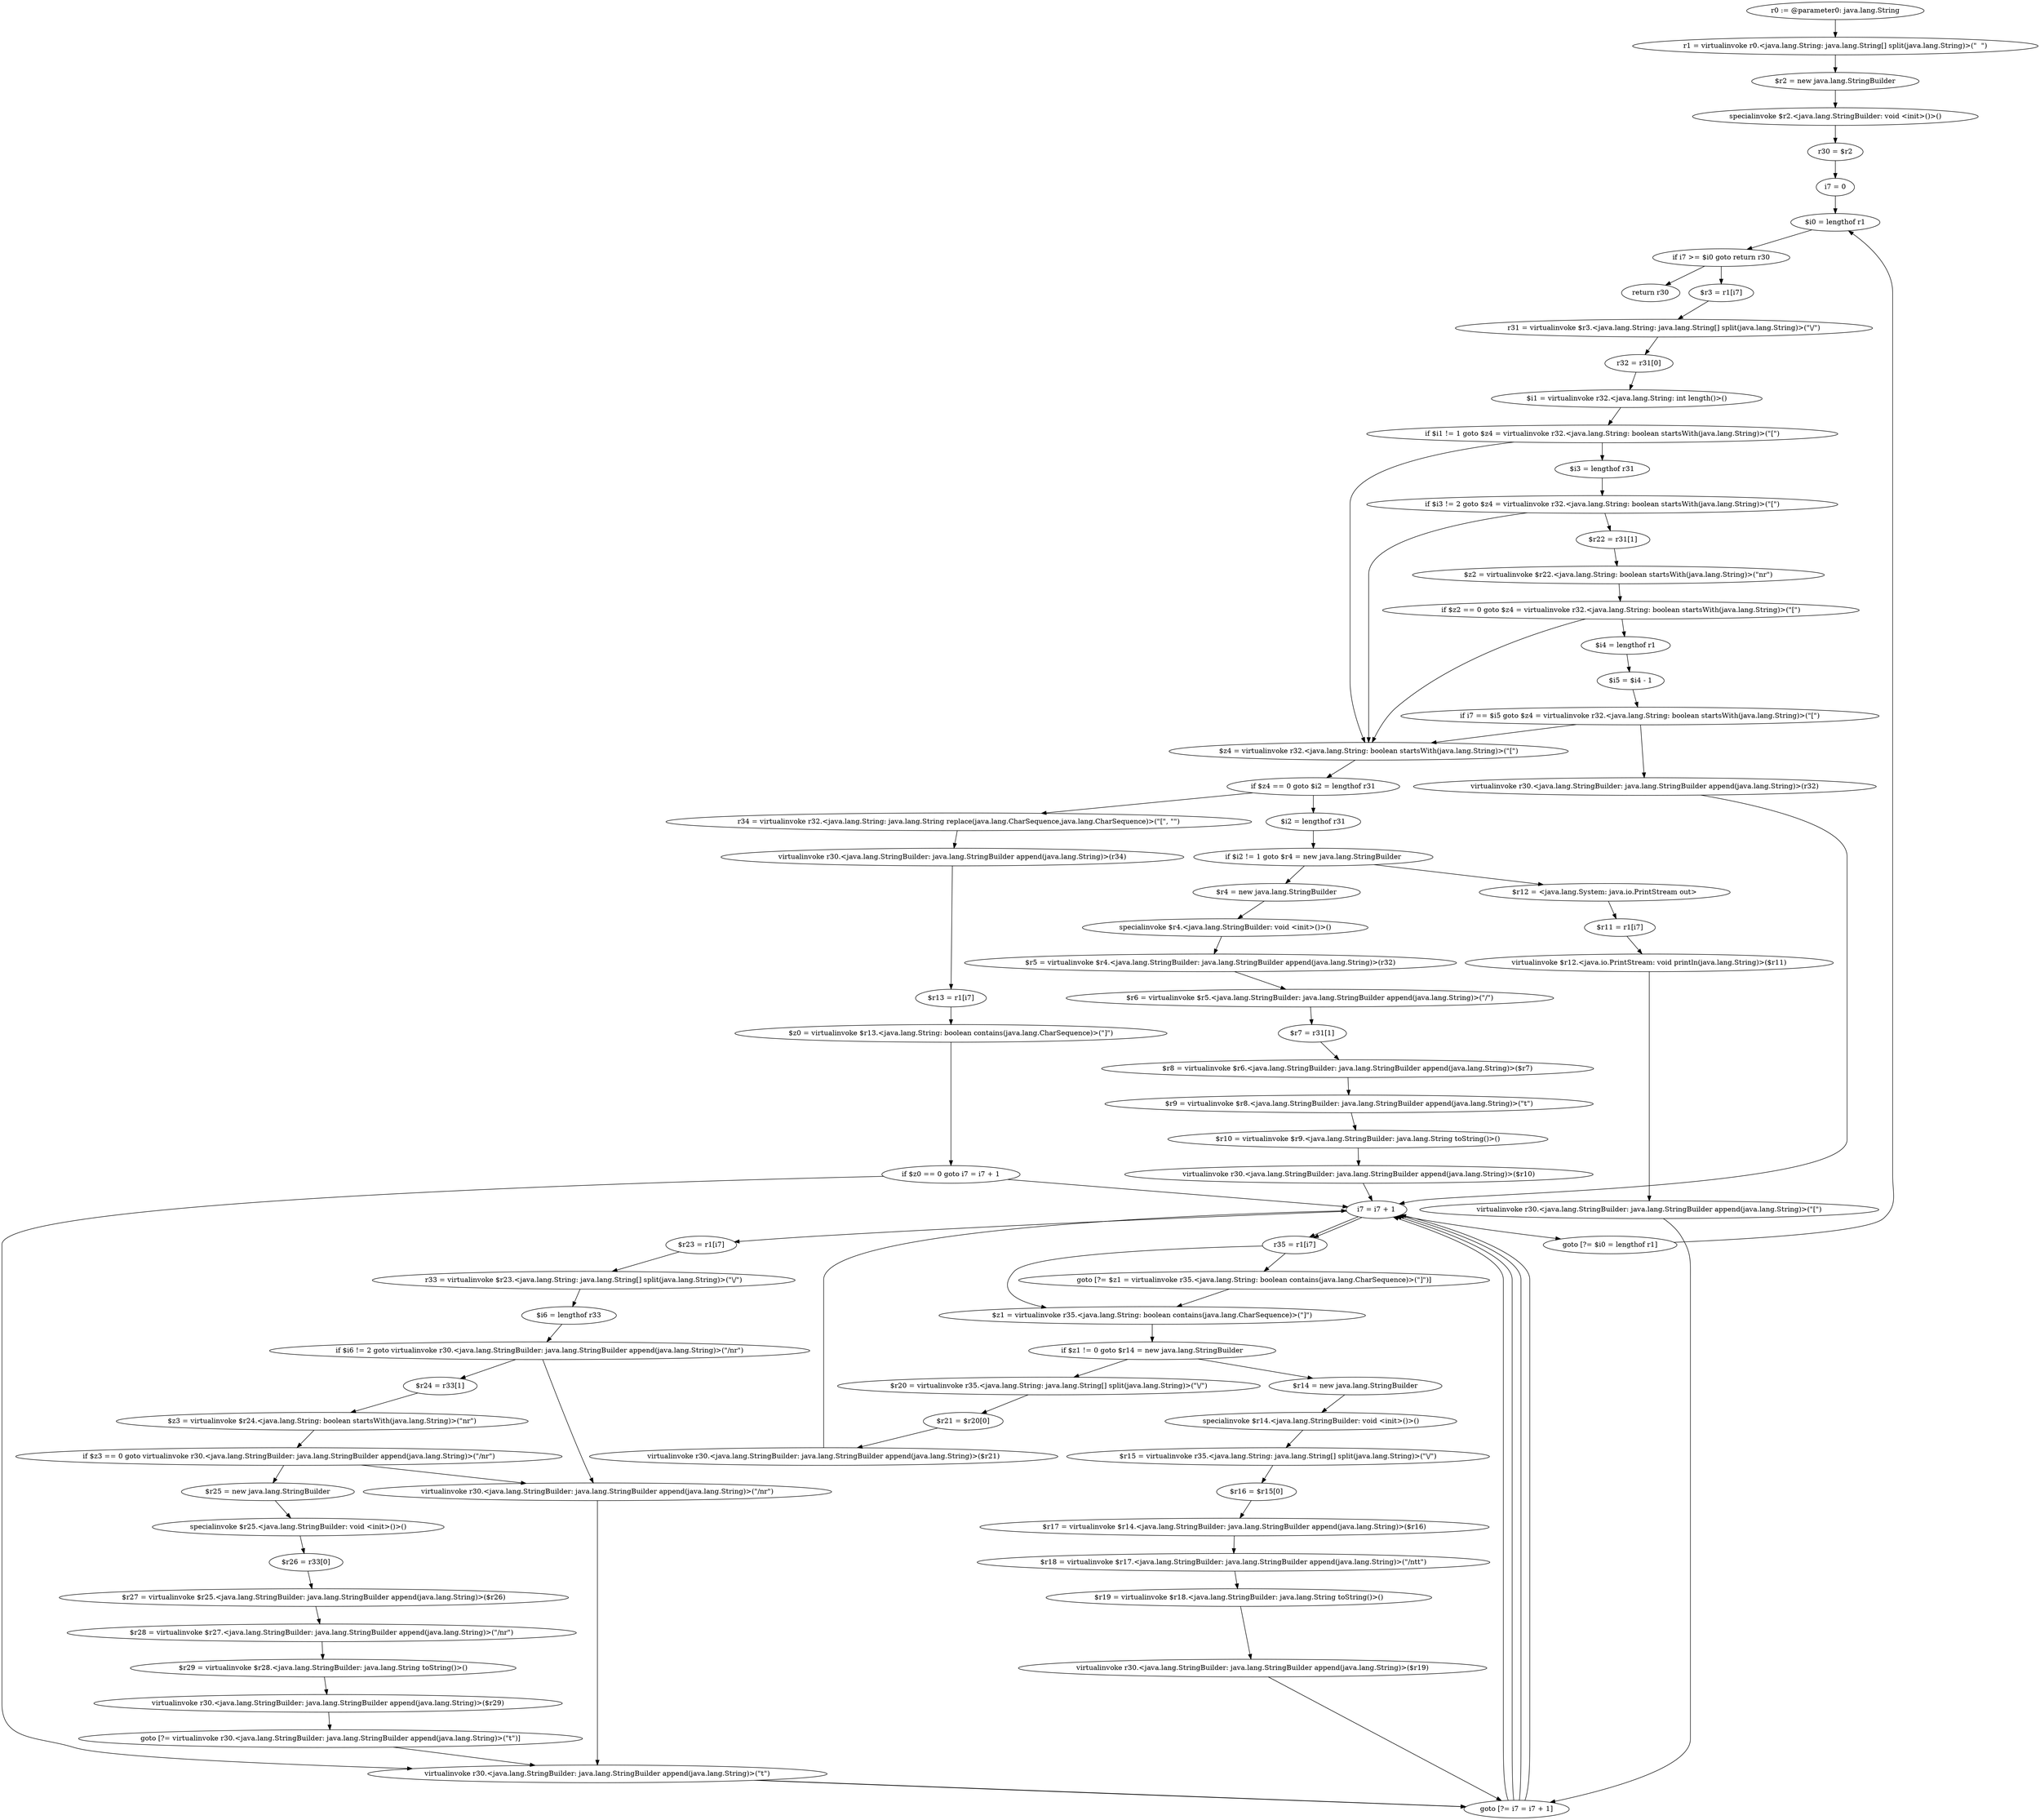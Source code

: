 digraph "unitGraph" {
    "r0 := @parameter0: java.lang.String"
    "r1 = virtualinvoke r0.<java.lang.String: java.lang.String[] split(java.lang.String)>(\"  \")"
    "$r2 = new java.lang.StringBuilder"
    "specialinvoke $r2.<java.lang.StringBuilder: void <init>()>()"
    "r30 = $r2"
    "i7 = 0"
    "$i0 = lengthof r1"
    "if i7 >= $i0 goto return r30"
    "$r3 = r1[i7]"
    "r31 = virtualinvoke $r3.<java.lang.String: java.lang.String[] split(java.lang.String)>(\"\\/\")"
    "r32 = r31[0]"
    "$i1 = virtualinvoke r32.<java.lang.String: int length()>()"
    "if $i1 != 1 goto $z4 = virtualinvoke r32.<java.lang.String: boolean startsWith(java.lang.String)>(\"[\")"
    "$i3 = lengthof r31"
    "if $i3 != 2 goto $z4 = virtualinvoke r32.<java.lang.String: boolean startsWith(java.lang.String)>(\"[\")"
    "$r22 = r31[1]"
    "$z2 = virtualinvoke $r22.<java.lang.String: boolean startsWith(java.lang.String)>(\"nr\")"
    "if $z2 == 0 goto $z4 = virtualinvoke r32.<java.lang.String: boolean startsWith(java.lang.String)>(\"[\")"
    "$i4 = lengthof r1"
    "$i5 = $i4 - 1"
    "if i7 == $i5 goto $z4 = virtualinvoke r32.<java.lang.String: boolean startsWith(java.lang.String)>(\"[\")"
    "virtualinvoke r30.<java.lang.StringBuilder: java.lang.StringBuilder append(java.lang.String)>(r32)"
    "i7 = i7 + 1"
    "$r23 = r1[i7]"
    "r33 = virtualinvoke $r23.<java.lang.String: java.lang.String[] split(java.lang.String)>(\"\\/\")"
    "$i6 = lengthof r33"
    "if $i6 != 2 goto virtualinvoke r30.<java.lang.StringBuilder: java.lang.StringBuilder append(java.lang.String)>(\"/nr\")"
    "$r24 = r33[1]"
    "$z3 = virtualinvoke $r24.<java.lang.String: boolean startsWith(java.lang.String)>(\"nr\")"
    "if $z3 == 0 goto virtualinvoke r30.<java.lang.StringBuilder: java.lang.StringBuilder append(java.lang.String)>(\"/nr\")"
    "$r25 = new java.lang.StringBuilder"
    "specialinvoke $r25.<java.lang.StringBuilder: void <init>()>()"
    "$r26 = r33[0]"
    "$r27 = virtualinvoke $r25.<java.lang.StringBuilder: java.lang.StringBuilder append(java.lang.String)>($r26)"
    "$r28 = virtualinvoke $r27.<java.lang.StringBuilder: java.lang.StringBuilder append(java.lang.String)>(\"/nr\")"
    "$r29 = virtualinvoke $r28.<java.lang.StringBuilder: java.lang.String toString()>()"
    "virtualinvoke r30.<java.lang.StringBuilder: java.lang.StringBuilder append(java.lang.String)>($r29)"
    "goto [?= virtualinvoke r30.<java.lang.StringBuilder: java.lang.StringBuilder append(java.lang.String)>(\"\t\")]"
    "virtualinvoke r30.<java.lang.StringBuilder: java.lang.StringBuilder append(java.lang.String)>(\"/nr\")"
    "virtualinvoke r30.<java.lang.StringBuilder: java.lang.StringBuilder append(java.lang.String)>(\"\t\")"
    "goto [?= i7 = i7 + 1]"
    "$z4 = virtualinvoke r32.<java.lang.String: boolean startsWith(java.lang.String)>(\"[\")"
    "if $z4 == 0 goto $i2 = lengthof r31"
    "r34 = virtualinvoke r32.<java.lang.String: java.lang.String replace(java.lang.CharSequence,java.lang.CharSequence)>(\"[\", \"\")"
    "virtualinvoke r30.<java.lang.StringBuilder: java.lang.StringBuilder append(java.lang.String)>(r34)"
    "$r13 = r1[i7]"
    "$z0 = virtualinvoke $r13.<java.lang.String: boolean contains(java.lang.CharSequence)>(\"]\")"
    "if $z0 == 0 goto i7 = i7 + 1"
    "r35 = r1[i7]"
    "$z1 = virtualinvoke r35.<java.lang.String: boolean contains(java.lang.CharSequence)>(\"]\")"
    "if $z1 != 0 goto $r14 = new java.lang.StringBuilder"
    "$r20 = virtualinvoke r35.<java.lang.String: java.lang.String[] split(java.lang.String)>(\"\\/\")"
    "$r21 = $r20[0]"
    "virtualinvoke r30.<java.lang.StringBuilder: java.lang.StringBuilder append(java.lang.String)>($r21)"
    "goto [?= $z1 = virtualinvoke r35.<java.lang.String: boolean contains(java.lang.CharSequence)>(\"]\")]"
    "$r14 = new java.lang.StringBuilder"
    "specialinvoke $r14.<java.lang.StringBuilder: void <init>()>()"
    "$r15 = virtualinvoke r35.<java.lang.String: java.lang.String[] split(java.lang.String)>(\"\\/\")"
    "$r16 = $r15[0]"
    "$r17 = virtualinvoke $r14.<java.lang.StringBuilder: java.lang.StringBuilder append(java.lang.String)>($r16)"
    "$r18 = virtualinvoke $r17.<java.lang.StringBuilder: java.lang.StringBuilder append(java.lang.String)>(\"/nt\t\")"
    "$r19 = virtualinvoke $r18.<java.lang.StringBuilder: java.lang.String toString()>()"
    "virtualinvoke r30.<java.lang.StringBuilder: java.lang.StringBuilder append(java.lang.String)>($r19)"
    "$i2 = lengthof r31"
    "if $i2 != 1 goto $r4 = new java.lang.StringBuilder"
    "$r12 = <java.lang.System: java.io.PrintStream out>"
    "$r11 = r1[i7]"
    "virtualinvoke $r12.<java.io.PrintStream: void println(java.lang.String)>($r11)"
    "virtualinvoke r30.<java.lang.StringBuilder: java.lang.StringBuilder append(java.lang.String)>(\"[\")"
    "$r4 = new java.lang.StringBuilder"
    "specialinvoke $r4.<java.lang.StringBuilder: void <init>()>()"
    "$r5 = virtualinvoke $r4.<java.lang.StringBuilder: java.lang.StringBuilder append(java.lang.String)>(r32)"
    "$r6 = virtualinvoke $r5.<java.lang.StringBuilder: java.lang.StringBuilder append(java.lang.String)>(\"/\")"
    "$r7 = r31[1]"
    "$r8 = virtualinvoke $r6.<java.lang.StringBuilder: java.lang.StringBuilder append(java.lang.String)>($r7)"
    "$r9 = virtualinvoke $r8.<java.lang.StringBuilder: java.lang.StringBuilder append(java.lang.String)>(\"\t\")"
    "$r10 = virtualinvoke $r9.<java.lang.StringBuilder: java.lang.String toString()>()"
    "virtualinvoke r30.<java.lang.StringBuilder: java.lang.StringBuilder append(java.lang.String)>($r10)"
    "goto [?= $i0 = lengthof r1]"
    "return r30"
    "r0 := @parameter0: java.lang.String"->"r1 = virtualinvoke r0.<java.lang.String: java.lang.String[] split(java.lang.String)>(\"  \")";
    "r1 = virtualinvoke r0.<java.lang.String: java.lang.String[] split(java.lang.String)>(\"  \")"->"$r2 = new java.lang.StringBuilder";
    "$r2 = new java.lang.StringBuilder"->"specialinvoke $r2.<java.lang.StringBuilder: void <init>()>()";
    "specialinvoke $r2.<java.lang.StringBuilder: void <init>()>()"->"r30 = $r2";
    "r30 = $r2"->"i7 = 0";
    "i7 = 0"->"$i0 = lengthof r1";
    "$i0 = lengthof r1"->"if i7 >= $i0 goto return r30";
    "if i7 >= $i0 goto return r30"->"$r3 = r1[i7]";
    "if i7 >= $i0 goto return r30"->"return r30";
    "$r3 = r1[i7]"->"r31 = virtualinvoke $r3.<java.lang.String: java.lang.String[] split(java.lang.String)>(\"\\/\")";
    "r31 = virtualinvoke $r3.<java.lang.String: java.lang.String[] split(java.lang.String)>(\"\\/\")"->"r32 = r31[0]";
    "r32 = r31[0]"->"$i1 = virtualinvoke r32.<java.lang.String: int length()>()";
    "$i1 = virtualinvoke r32.<java.lang.String: int length()>()"->"if $i1 != 1 goto $z4 = virtualinvoke r32.<java.lang.String: boolean startsWith(java.lang.String)>(\"[\")";
    "if $i1 != 1 goto $z4 = virtualinvoke r32.<java.lang.String: boolean startsWith(java.lang.String)>(\"[\")"->"$i3 = lengthof r31";
    "if $i1 != 1 goto $z4 = virtualinvoke r32.<java.lang.String: boolean startsWith(java.lang.String)>(\"[\")"->"$z4 = virtualinvoke r32.<java.lang.String: boolean startsWith(java.lang.String)>(\"[\")";
    "$i3 = lengthof r31"->"if $i3 != 2 goto $z4 = virtualinvoke r32.<java.lang.String: boolean startsWith(java.lang.String)>(\"[\")";
    "if $i3 != 2 goto $z4 = virtualinvoke r32.<java.lang.String: boolean startsWith(java.lang.String)>(\"[\")"->"$r22 = r31[1]";
    "if $i3 != 2 goto $z4 = virtualinvoke r32.<java.lang.String: boolean startsWith(java.lang.String)>(\"[\")"->"$z4 = virtualinvoke r32.<java.lang.String: boolean startsWith(java.lang.String)>(\"[\")";
    "$r22 = r31[1]"->"$z2 = virtualinvoke $r22.<java.lang.String: boolean startsWith(java.lang.String)>(\"nr\")";
    "$z2 = virtualinvoke $r22.<java.lang.String: boolean startsWith(java.lang.String)>(\"nr\")"->"if $z2 == 0 goto $z4 = virtualinvoke r32.<java.lang.String: boolean startsWith(java.lang.String)>(\"[\")";
    "if $z2 == 0 goto $z4 = virtualinvoke r32.<java.lang.String: boolean startsWith(java.lang.String)>(\"[\")"->"$i4 = lengthof r1";
    "if $z2 == 0 goto $z4 = virtualinvoke r32.<java.lang.String: boolean startsWith(java.lang.String)>(\"[\")"->"$z4 = virtualinvoke r32.<java.lang.String: boolean startsWith(java.lang.String)>(\"[\")";
    "$i4 = lengthof r1"->"$i5 = $i4 - 1";
    "$i5 = $i4 - 1"->"if i7 == $i5 goto $z4 = virtualinvoke r32.<java.lang.String: boolean startsWith(java.lang.String)>(\"[\")";
    "if i7 == $i5 goto $z4 = virtualinvoke r32.<java.lang.String: boolean startsWith(java.lang.String)>(\"[\")"->"virtualinvoke r30.<java.lang.StringBuilder: java.lang.StringBuilder append(java.lang.String)>(r32)";
    "if i7 == $i5 goto $z4 = virtualinvoke r32.<java.lang.String: boolean startsWith(java.lang.String)>(\"[\")"->"$z4 = virtualinvoke r32.<java.lang.String: boolean startsWith(java.lang.String)>(\"[\")";
    "virtualinvoke r30.<java.lang.StringBuilder: java.lang.StringBuilder append(java.lang.String)>(r32)"->"i7 = i7 + 1";
    "i7 = i7 + 1"->"$r23 = r1[i7]";
    "$r23 = r1[i7]"->"r33 = virtualinvoke $r23.<java.lang.String: java.lang.String[] split(java.lang.String)>(\"\\/\")";
    "r33 = virtualinvoke $r23.<java.lang.String: java.lang.String[] split(java.lang.String)>(\"\\/\")"->"$i6 = lengthof r33";
    "$i6 = lengthof r33"->"if $i6 != 2 goto virtualinvoke r30.<java.lang.StringBuilder: java.lang.StringBuilder append(java.lang.String)>(\"/nr\")";
    "if $i6 != 2 goto virtualinvoke r30.<java.lang.StringBuilder: java.lang.StringBuilder append(java.lang.String)>(\"/nr\")"->"$r24 = r33[1]";
    "if $i6 != 2 goto virtualinvoke r30.<java.lang.StringBuilder: java.lang.StringBuilder append(java.lang.String)>(\"/nr\")"->"virtualinvoke r30.<java.lang.StringBuilder: java.lang.StringBuilder append(java.lang.String)>(\"/nr\")";
    "$r24 = r33[1]"->"$z3 = virtualinvoke $r24.<java.lang.String: boolean startsWith(java.lang.String)>(\"nr\")";
    "$z3 = virtualinvoke $r24.<java.lang.String: boolean startsWith(java.lang.String)>(\"nr\")"->"if $z3 == 0 goto virtualinvoke r30.<java.lang.StringBuilder: java.lang.StringBuilder append(java.lang.String)>(\"/nr\")";
    "if $z3 == 0 goto virtualinvoke r30.<java.lang.StringBuilder: java.lang.StringBuilder append(java.lang.String)>(\"/nr\")"->"$r25 = new java.lang.StringBuilder";
    "if $z3 == 0 goto virtualinvoke r30.<java.lang.StringBuilder: java.lang.StringBuilder append(java.lang.String)>(\"/nr\")"->"virtualinvoke r30.<java.lang.StringBuilder: java.lang.StringBuilder append(java.lang.String)>(\"/nr\")";
    "$r25 = new java.lang.StringBuilder"->"specialinvoke $r25.<java.lang.StringBuilder: void <init>()>()";
    "specialinvoke $r25.<java.lang.StringBuilder: void <init>()>()"->"$r26 = r33[0]";
    "$r26 = r33[0]"->"$r27 = virtualinvoke $r25.<java.lang.StringBuilder: java.lang.StringBuilder append(java.lang.String)>($r26)";
    "$r27 = virtualinvoke $r25.<java.lang.StringBuilder: java.lang.StringBuilder append(java.lang.String)>($r26)"->"$r28 = virtualinvoke $r27.<java.lang.StringBuilder: java.lang.StringBuilder append(java.lang.String)>(\"/nr\")";
    "$r28 = virtualinvoke $r27.<java.lang.StringBuilder: java.lang.StringBuilder append(java.lang.String)>(\"/nr\")"->"$r29 = virtualinvoke $r28.<java.lang.StringBuilder: java.lang.String toString()>()";
    "$r29 = virtualinvoke $r28.<java.lang.StringBuilder: java.lang.String toString()>()"->"virtualinvoke r30.<java.lang.StringBuilder: java.lang.StringBuilder append(java.lang.String)>($r29)";
    "virtualinvoke r30.<java.lang.StringBuilder: java.lang.StringBuilder append(java.lang.String)>($r29)"->"goto [?= virtualinvoke r30.<java.lang.StringBuilder: java.lang.StringBuilder append(java.lang.String)>(\"\t\")]";
    "goto [?= virtualinvoke r30.<java.lang.StringBuilder: java.lang.StringBuilder append(java.lang.String)>(\"\t\")]"->"virtualinvoke r30.<java.lang.StringBuilder: java.lang.StringBuilder append(java.lang.String)>(\"\t\")";
    "virtualinvoke r30.<java.lang.StringBuilder: java.lang.StringBuilder append(java.lang.String)>(\"/nr\")"->"virtualinvoke r30.<java.lang.StringBuilder: java.lang.StringBuilder append(java.lang.String)>(\"\t\")";
    "virtualinvoke r30.<java.lang.StringBuilder: java.lang.StringBuilder append(java.lang.String)>(\"\t\")"->"goto [?= i7 = i7 + 1]";
    "goto [?= i7 = i7 + 1]"->"i7 = i7 + 1";
    "$z4 = virtualinvoke r32.<java.lang.String: boolean startsWith(java.lang.String)>(\"[\")"->"if $z4 == 0 goto $i2 = lengthof r31";
    "if $z4 == 0 goto $i2 = lengthof r31"->"r34 = virtualinvoke r32.<java.lang.String: java.lang.String replace(java.lang.CharSequence,java.lang.CharSequence)>(\"[\", \"\")";
    "if $z4 == 0 goto $i2 = lengthof r31"->"$i2 = lengthof r31";
    "r34 = virtualinvoke r32.<java.lang.String: java.lang.String replace(java.lang.CharSequence,java.lang.CharSequence)>(\"[\", \"\")"->"virtualinvoke r30.<java.lang.StringBuilder: java.lang.StringBuilder append(java.lang.String)>(r34)";
    "virtualinvoke r30.<java.lang.StringBuilder: java.lang.StringBuilder append(java.lang.String)>(r34)"->"$r13 = r1[i7]";
    "$r13 = r1[i7]"->"$z0 = virtualinvoke $r13.<java.lang.String: boolean contains(java.lang.CharSequence)>(\"]\")";
    "$z0 = virtualinvoke $r13.<java.lang.String: boolean contains(java.lang.CharSequence)>(\"]\")"->"if $z0 == 0 goto i7 = i7 + 1";
    "if $z0 == 0 goto i7 = i7 + 1"->"virtualinvoke r30.<java.lang.StringBuilder: java.lang.StringBuilder append(java.lang.String)>(\"\t\")";
    "if $z0 == 0 goto i7 = i7 + 1"->"i7 = i7 + 1";
    "virtualinvoke r30.<java.lang.StringBuilder: java.lang.StringBuilder append(java.lang.String)>(\"\t\")"->"goto [?= i7 = i7 + 1]";
    "goto [?= i7 = i7 + 1]"->"i7 = i7 + 1";
    "i7 = i7 + 1"->"r35 = r1[i7]";
    "r35 = r1[i7]"->"$z1 = virtualinvoke r35.<java.lang.String: boolean contains(java.lang.CharSequence)>(\"]\")";
    "$z1 = virtualinvoke r35.<java.lang.String: boolean contains(java.lang.CharSequence)>(\"]\")"->"if $z1 != 0 goto $r14 = new java.lang.StringBuilder";
    "if $z1 != 0 goto $r14 = new java.lang.StringBuilder"->"$r20 = virtualinvoke r35.<java.lang.String: java.lang.String[] split(java.lang.String)>(\"\\/\")";
    "if $z1 != 0 goto $r14 = new java.lang.StringBuilder"->"$r14 = new java.lang.StringBuilder";
    "$r20 = virtualinvoke r35.<java.lang.String: java.lang.String[] split(java.lang.String)>(\"\\/\")"->"$r21 = $r20[0]";
    "$r21 = $r20[0]"->"virtualinvoke r30.<java.lang.StringBuilder: java.lang.StringBuilder append(java.lang.String)>($r21)";
    "virtualinvoke r30.<java.lang.StringBuilder: java.lang.StringBuilder append(java.lang.String)>($r21)"->"i7 = i7 + 1";
    "i7 = i7 + 1"->"r35 = r1[i7]";
    "r35 = r1[i7]"->"goto [?= $z1 = virtualinvoke r35.<java.lang.String: boolean contains(java.lang.CharSequence)>(\"]\")]";
    "goto [?= $z1 = virtualinvoke r35.<java.lang.String: boolean contains(java.lang.CharSequence)>(\"]\")]"->"$z1 = virtualinvoke r35.<java.lang.String: boolean contains(java.lang.CharSequence)>(\"]\")";
    "$r14 = new java.lang.StringBuilder"->"specialinvoke $r14.<java.lang.StringBuilder: void <init>()>()";
    "specialinvoke $r14.<java.lang.StringBuilder: void <init>()>()"->"$r15 = virtualinvoke r35.<java.lang.String: java.lang.String[] split(java.lang.String)>(\"\\/\")";
    "$r15 = virtualinvoke r35.<java.lang.String: java.lang.String[] split(java.lang.String)>(\"\\/\")"->"$r16 = $r15[0]";
    "$r16 = $r15[0]"->"$r17 = virtualinvoke $r14.<java.lang.StringBuilder: java.lang.StringBuilder append(java.lang.String)>($r16)";
    "$r17 = virtualinvoke $r14.<java.lang.StringBuilder: java.lang.StringBuilder append(java.lang.String)>($r16)"->"$r18 = virtualinvoke $r17.<java.lang.StringBuilder: java.lang.StringBuilder append(java.lang.String)>(\"/nt\t\")";
    "$r18 = virtualinvoke $r17.<java.lang.StringBuilder: java.lang.StringBuilder append(java.lang.String)>(\"/nt\t\")"->"$r19 = virtualinvoke $r18.<java.lang.StringBuilder: java.lang.String toString()>()";
    "$r19 = virtualinvoke $r18.<java.lang.StringBuilder: java.lang.String toString()>()"->"virtualinvoke r30.<java.lang.StringBuilder: java.lang.StringBuilder append(java.lang.String)>($r19)";
    "virtualinvoke r30.<java.lang.StringBuilder: java.lang.StringBuilder append(java.lang.String)>($r19)"->"goto [?= i7 = i7 + 1]";
    "goto [?= i7 = i7 + 1]"->"i7 = i7 + 1";
    "$i2 = lengthof r31"->"if $i2 != 1 goto $r4 = new java.lang.StringBuilder";
    "if $i2 != 1 goto $r4 = new java.lang.StringBuilder"->"$r12 = <java.lang.System: java.io.PrintStream out>";
    "if $i2 != 1 goto $r4 = new java.lang.StringBuilder"->"$r4 = new java.lang.StringBuilder";
    "$r12 = <java.lang.System: java.io.PrintStream out>"->"$r11 = r1[i7]";
    "$r11 = r1[i7]"->"virtualinvoke $r12.<java.io.PrintStream: void println(java.lang.String)>($r11)";
    "virtualinvoke $r12.<java.io.PrintStream: void println(java.lang.String)>($r11)"->"virtualinvoke r30.<java.lang.StringBuilder: java.lang.StringBuilder append(java.lang.String)>(\"[\")";
    "virtualinvoke r30.<java.lang.StringBuilder: java.lang.StringBuilder append(java.lang.String)>(\"[\")"->"goto [?= i7 = i7 + 1]";
    "goto [?= i7 = i7 + 1]"->"i7 = i7 + 1";
    "$r4 = new java.lang.StringBuilder"->"specialinvoke $r4.<java.lang.StringBuilder: void <init>()>()";
    "specialinvoke $r4.<java.lang.StringBuilder: void <init>()>()"->"$r5 = virtualinvoke $r4.<java.lang.StringBuilder: java.lang.StringBuilder append(java.lang.String)>(r32)";
    "$r5 = virtualinvoke $r4.<java.lang.StringBuilder: java.lang.StringBuilder append(java.lang.String)>(r32)"->"$r6 = virtualinvoke $r5.<java.lang.StringBuilder: java.lang.StringBuilder append(java.lang.String)>(\"/\")";
    "$r6 = virtualinvoke $r5.<java.lang.StringBuilder: java.lang.StringBuilder append(java.lang.String)>(\"/\")"->"$r7 = r31[1]";
    "$r7 = r31[1]"->"$r8 = virtualinvoke $r6.<java.lang.StringBuilder: java.lang.StringBuilder append(java.lang.String)>($r7)";
    "$r8 = virtualinvoke $r6.<java.lang.StringBuilder: java.lang.StringBuilder append(java.lang.String)>($r7)"->"$r9 = virtualinvoke $r8.<java.lang.StringBuilder: java.lang.StringBuilder append(java.lang.String)>(\"\t\")";
    "$r9 = virtualinvoke $r8.<java.lang.StringBuilder: java.lang.StringBuilder append(java.lang.String)>(\"\t\")"->"$r10 = virtualinvoke $r9.<java.lang.StringBuilder: java.lang.String toString()>()";
    "$r10 = virtualinvoke $r9.<java.lang.StringBuilder: java.lang.String toString()>()"->"virtualinvoke r30.<java.lang.StringBuilder: java.lang.StringBuilder append(java.lang.String)>($r10)";
    "virtualinvoke r30.<java.lang.StringBuilder: java.lang.StringBuilder append(java.lang.String)>($r10)"->"i7 = i7 + 1";
    "i7 = i7 + 1"->"goto [?= $i0 = lengthof r1]";
    "goto [?= $i0 = lengthof r1]"->"$i0 = lengthof r1";
}
